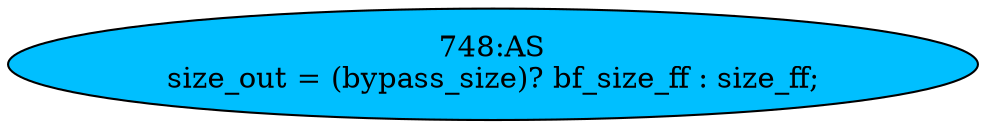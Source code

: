 strict digraph "" {
	node [label="\N"];
	"748:AS"	 [ast="<pyverilog.vparser.ast.Assign object at 0x7f01261e3990>",
		def_var="['size_out']",
		fillcolor=deepskyblue,
		label="748:AS
size_out = (bypass_size)? bf_size_ff : size_ff;",
		statements="[]",
		style=filled,
		typ=Assign,
		use_var="['bypass_size', 'bf_size_ff', 'size_ff']"];
}

